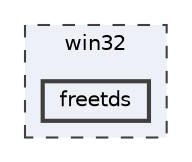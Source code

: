 digraph "win32/freetds"
{
 // LATEX_PDF_SIZE
  bgcolor="transparent";
  edge [fontname=Helvetica,fontsize=10,labelfontname=Helvetica,labelfontsize=10];
  node [fontname=Helvetica,fontsize=10,shape=box,height=0.2,width=0.4];
  compound=true
  subgraph clusterdir_b4f92dd377abba25bba37a57cb06d57a {
    graph [ bgcolor="#edf0f7", pencolor="grey25", label="win32", fontname=Helvetica,fontsize=10 style="filled,dashed", URL="dir_b4f92dd377abba25bba37a57cb06d57a.html",tooltip=""]
  dir_55f38a2371e9df5f191489d3a446274f [label="freetds", fillcolor="#edf0f7", color="grey25", style="filled,bold", URL="dir_55f38a2371e9df5f191489d3a446274f.html",tooltip=""];
  }
}
